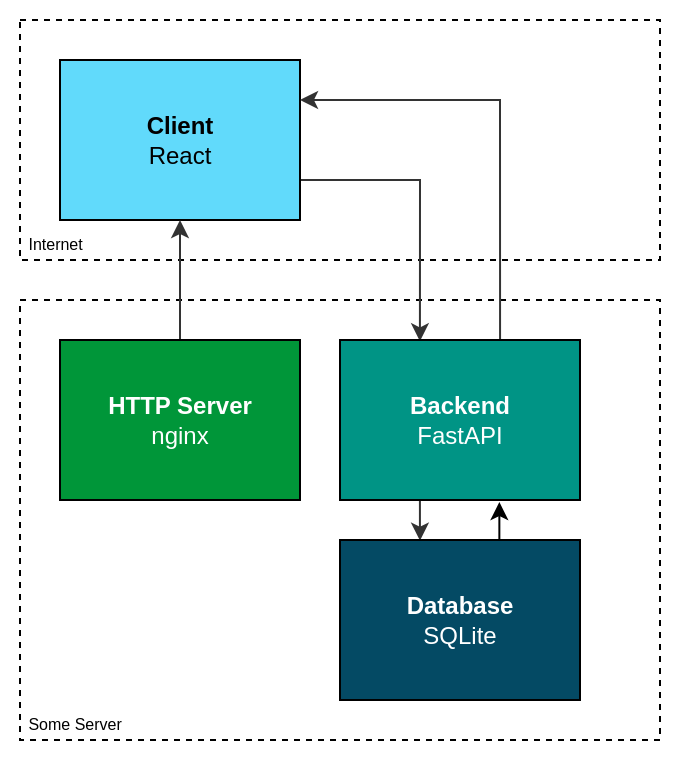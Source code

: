 <mxfile version="17.4.6" type="device"><diagram id="tCToKYawgGaXEN1z9ElN" name="Page-1"><mxGraphModel dx="946" dy="593" grid="1" gridSize="10" guides="1" tooltips="1" connect="1" arrows="1" fold="1" page="1" pageScale="1" pageWidth="827" pageHeight="1169" math="0" shadow="0"><root><mxCell id="0"/><mxCell id="1" parent="0"/><mxCell id="F2n5_evlyY83EuUUGqpq-10" value="" style="rounded=0;whiteSpace=wrap;html=1;shadow=0;dashed=1;fontSize=8;fontColor=#FFFFFF;strokeColor=none;fillColor=none;" parent="1" vertex="1"><mxGeometry x="30" y="30" width="340" height="380" as="geometry"/></mxCell><mxCell id="F2n5_evlyY83EuUUGqpq-5" value="&amp;nbsp;Some Server" style="rounded=0;whiteSpace=wrap;html=1;fillColor=none;strokeColor=#000000;shadow=0;dashed=1;align=left;verticalAlign=bottom;fontSize=8;" parent="1" vertex="1"><mxGeometry x="40" y="180" width="320" height="220" as="geometry"/></mxCell><mxCell id="F2n5_evlyY83EuUUGqpq-3" value="&lt;span style=&quot;font-size: 8px&quot;&gt;&amp;nbsp;Internet&lt;/span&gt;" style="rounded=0;whiteSpace=wrap;html=1;fillColor=none;strokeColor=#000000;shadow=0;dashed=1;align=left;verticalAlign=bottom;" parent="1" vertex="1"><mxGeometry x="40" y="40" width="320" height="120" as="geometry"/></mxCell><mxCell id="F2n5_evlyY83EuUUGqpq-8" style="edgeStyle=orthogonalEdgeStyle;rounded=0;orthogonalLoop=1;jettySize=auto;html=1;exitX=1;exitY=0.75;exitDx=0;exitDy=0;entryX=0.333;entryY=0.008;entryDx=0;entryDy=0;entryPerimeter=0;fontSize=8;fontColor=#FFFFFF;strokeColor=#333333;" parent="1" source="F2n5_evlyY83EuUUGqpq-1" target="F2n5_evlyY83EuUUGqpq-4" edge="1"><mxGeometry relative="1" as="geometry"/></mxCell><mxCell id="F2n5_evlyY83EuUUGqpq-1" value="&lt;b&gt;Client&lt;/b&gt;&lt;br&gt;React" style="rounded=0;whiteSpace=wrap;html=1;fillColor=#61dafb;" parent="1" vertex="1"><mxGeometry x="60" y="60" width="120" height="80" as="geometry"/></mxCell><mxCell id="F2n5_evlyY83EuUUGqpq-7" style="edgeStyle=orthogonalEdgeStyle;rounded=0;orthogonalLoop=1;jettySize=auto;html=1;exitX=0.5;exitY=0;exitDx=0;exitDy=0;entryX=0.5;entryY=1;entryDx=0;entryDy=0;fontSize=8;fontColor=#FFFFFF;strokeColor=#333333;" parent="1" source="F2n5_evlyY83EuUUGqpq-2" target="F2n5_evlyY83EuUUGqpq-1" edge="1"><mxGeometry relative="1" as="geometry"/></mxCell><mxCell id="F2n5_evlyY83EuUUGqpq-2" value="&lt;b&gt;HTTP Server&lt;/b&gt;&lt;br&gt;nginx" style="rounded=0;whiteSpace=wrap;html=1;fillColor=#009639;fontColor=#FFFFFF;" parent="1" vertex="1"><mxGeometry x="60" y="200" width="120" height="80" as="geometry"/></mxCell><mxCell id="F2n5_evlyY83EuUUGqpq-9" style="edgeStyle=orthogonalEdgeStyle;rounded=0;orthogonalLoop=1;jettySize=auto;html=1;exitX=0.667;exitY=-0.006;exitDx=0;exitDy=0;entryX=1;entryY=0.25;entryDx=0;entryDy=0;fontSize=8;fontColor=#FFFFFF;exitPerimeter=0;strokeColor=#333333;" parent="1" source="F2n5_evlyY83EuUUGqpq-4" target="F2n5_evlyY83EuUUGqpq-1" edge="1"><mxGeometry relative="1" as="geometry"/></mxCell><mxCell id="YRePr8oXnuMXAJxH4cu9-2" style="edgeStyle=orthogonalEdgeStyle;rounded=0;orthogonalLoop=1;jettySize=auto;html=1;exitX=0.333;exitY=1.004;exitDx=0;exitDy=0;entryX=0.333;entryY=0.004;entryDx=0;entryDy=0;entryPerimeter=0;exitPerimeter=0;strokeColor=#333333;" parent="1" source="F2n5_evlyY83EuUUGqpq-4" target="YRePr8oXnuMXAJxH4cu9-1" edge="1"><mxGeometry relative="1" as="geometry"/></mxCell><mxCell id="F2n5_evlyY83EuUUGqpq-4" value="&lt;b&gt;Backend&lt;/b&gt;&lt;br&gt;FastAPI" style="rounded=0;whiteSpace=wrap;html=1;fillColor=#009485;fontColor=#FFFFFF;" parent="1" vertex="1"><mxGeometry x="200" y="200" width="120" height="80" as="geometry"/></mxCell><mxCell id="YRePr8oXnuMXAJxH4cu9-3" style="edgeStyle=orthogonalEdgeStyle;rounded=0;orthogonalLoop=1;jettySize=auto;html=1;exitX=0.664;exitY=0.008;exitDx=0;exitDy=0;entryX=0.664;entryY=1.013;entryDx=0;entryDy=0;entryPerimeter=0;exitPerimeter=0;fillColor=#333333;" parent="1" source="YRePr8oXnuMXAJxH4cu9-1" target="F2n5_evlyY83EuUUGqpq-4" edge="1"><mxGeometry relative="1" as="geometry"/></mxCell><mxCell id="YRePr8oXnuMXAJxH4cu9-1" value="&lt;b&gt;Database&lt;/b&gt;&lt;br&gt;SQLite" style="rounded=0;whiteSpace=wrap;html=1;fillColor=#044a64;fontColor=#FFFFFF;" parent="1" vertex="1"><mxGeometry x="200" y="300" width="120" height="80" as="geometry"/></mxCell></root></mxGraphModel></diagram></mxfile>